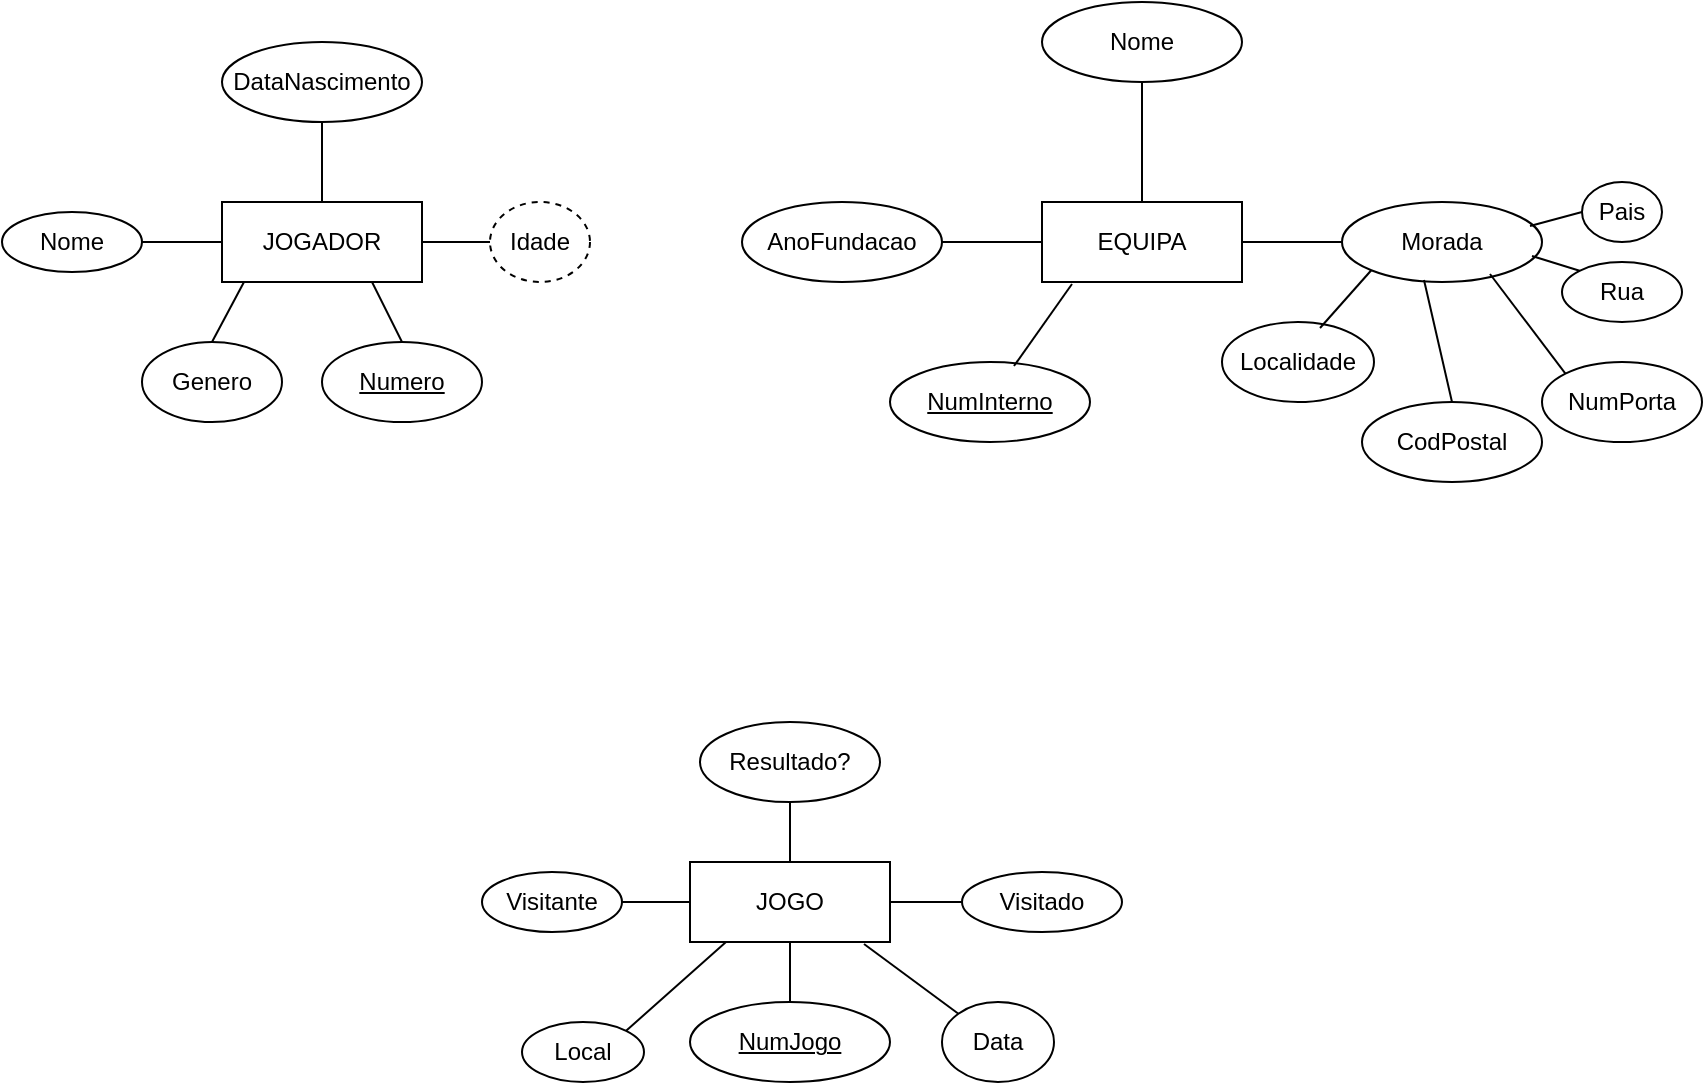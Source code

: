 <mxfile version="24.7.16">
  <diagram name="Página-1" id="YroHcQRQfUu3PY1tD6XN">
    <mxGraphModel dx="1194" dy="750" grid="1" gridSize="10" guides="1" tooltips="1" connect="1" arrows="1" fold="1" page="1" pageScale="1" pageWidth="827" pageHeight="1169" math="0" shadow="0">
      <root>
        <mxCell id="0" />
        <mxCell id="1" parent="0" />
        <mxCell id="TsyOXeWnJBEFi_HCWn3W-2" value="JOGADOR" style="whiteSpace=wrap;html=1;align=center;" vertex="1" parent="1">
          <mxGeometry x="130" y="240" width="100" height="40" as="geometry" />
        </mxCell>
        <mxCell id="TsyOXeWnJBEFi_HCWn3W-3" value="JOGO" style="whiteSpace=wrap;html=1;align=center;" vertex="1" parent="1">
          <mxGeometry x="364" y="570" width="100" height="40" as="geometry" />
        </mxCell>
        <mxCell id="TsyOXeWnJBEFi_HCWn3W-4" value="EQUIPA" style="whiteSpace=wrap;html=1;align=center;" vertex="1" parent="1">
          <mxGeometry x="540" y="240" width="100" height="40" as="geometry" />
        </mxCell>
        <mxCell id="TsyOXeWnJBEFi_HCWn3W-6" value="NumInterno" style="ellipse;whiteSpace=wrap;html=1;align=center;fontStyle=4;" vertex="1" parent="1">
          <mxGeometry x="464" y="320" width="100" height="40" as="geometry" />
        </mxCell>
        <mxCell id="TsyOXeWnJBEFi_HCWn3W-7" value="Numero" style="ellipse;whiteSpace=wrap;html=1;align=center;fontStyle=4;" vertex="1" parent="1">
          <mxGeometry x="180" y="310" width="80" height="40" as="geometry" />
        </mxCell>
        <mxCell id="TsyOXeWnJBEFi_HCWn3W-9" value="Nome" style="ellipse;whiteSpace=wrap;html=1;align=center;" vertex="1" parent="1">
          <mxGeometry x="540" y="140" width="100" height="40" as="geometry" />
        </mxCell>
        <mxCell id="TsyOXeWnJBEFi_HCWn3W-10" value="Morada" style="ellipse;whiteSpace=wrap;html=1;align=center;" vertex="1" parent="1">
          <mxGeometry x="690" y="240" width="100" height="40" as="geometry" />
        </mxCell>
        <mxCell id="TsyOXeWnJBEFi_HCWn3W-12" value="AnoFundacao" style="ellipse;whiteSpace=wrap;html=1;align=center;" vertex="1" parent="1">
          <mxGeometry x="390" y="240" width="100" height="40" as="geometry" />
        </mxCell>
        <mxCell id="TsyOXeWnJBEFi_HCWn3W-13" value="" style="endArrow=none;html=1;rounded=0;entryX=0.15;entryY=1.025;entryDx=0;entryDy=0;entryPerimeter=0;exitX=0.62;exitY=0.05;exitDx=0;exitDy=0;exitPerimeter=0;" edge="1" parent="1" source="TsyOXeWnJBEFi_HCWn3W-6" target="TsyOXeWnJBEFi_HCWn3W-4">
          <mxGeometry width="50" height="50" relative="1" as="geometry">
            <mxPoint x="390" y="390" as="sourcePoint" />
            <mxPoint x="440" y="340" as="targetPoint" />
          </mxGeometry>
        </mxCell>
        <mxCell id="TsyOXeWnJBEFi_HCWn3W-14" value="" style="endArrow=none;html=1;rounded=0;entryX=0;entryY=0.5;entryDx=0;entryDy=0;exitX=1;exitY=0.5;exitDx=0;exitDy=0;" edge="1" parent="1" source="TsyOXeWnJBEFi_HCWn3W-12" target="TsyOXeWnJBEFi_HCWn3W-4">
          <mxGeometry width="50" height="50" relative="1" as="geometry">
            <mxPoint x="390" y="390" as="sourcePoint" />
            <mxPoint x="440" y="340" as="targetPoint" />
          </mxGeometry>
        </mxCell>
        <mxCell id="TsyOXeWnJBEFi_HCWn3W-15" value="" style="endArrow=none;html=1;rounded=0;entryX=1;entryY=0.5;entryDx=0;entryDy=0;exitX=0;exitY=0.5;exitDx=0;exitDy=0;" edge="1" parent="1" source="TsyOXeWnJBEFi_HCWn3W-10" target="TsyOXeWnJBEFi_HCWn3W-4">
          <mxGeometry width="50" height="50" relative="1" as="geometry">
            <mxPoint x="480" y="310" as="sourcePoint" />
            <mxPoint x="705" y="200" as="targetPoint" />
          </mxGeometry>
        </mxCell>
        <mxCell id="TsyOXeWnJBEFi_HCWn3W-16" value="Pais" style="ellipse;whiteSpace=wrap;html=1;align=center;" vertex="1" parent="1">
          <mxGeometry x="810" y="230" width="40" height="30" as="geometry" />
        </mxCell>
        <mxCell id="TsyOXeWnJBEFi_HCWn3W-17" value="Rua" style="ellipse;whiteSpace=wrap;html=1;align=center;" vertex="1" parent="1">
          <mxGeometry x="800" y="270" width="60" height="30" as="geometry" />
        </mxCell>
        <mxCell id="TsyOXeWnJBEFi_HCWn3W-18" value="CodPostal" style="ellipse;whiteSpace=wrap;html=1;align=center;" vertex="1" parent="1">
          <mxGeometry x="700" y="340" width="90" height="40" as="geometry" />
        </mxCell>
        <mxCell id="TsyOXeWnJBEFi_HCWn3W-19" value="Localidade" style="ellipse;whiteSpace=wrap;html=1;align=center;" vertex="1" parent="1">
          <mxGeometry x="630" y="300" width="76" height="40" as="geometry" />
        </mxCell>
        <mxCell id="TsyOXeWnJBEFi_HCWn3W-20" value="NumPorta" style="ellipse;whiteSpace=wrap;html=1;align=center;" vertex="1" parent="1">
          <mxGeometry x="790" y="320" width="80" height="40" as="geometry" />
        </mxCell>
        <mxCell id="TsyOXeWnJBEFi_HCWn3W-22" value="Nome" style="ellipse;whiteSpace=wrap;html=1;align=center;" vertex="1" parent="1">
          <mxGeometry x="20" y="245" width="70" height="30" as="geometry" />
        </mxCell>
        <mxCell id="TsyOXeWnJBEFi_HCWn3W-23" value="Genero" style="ellipse;whiteSpace=wrap;html=1;align=center;" vertex="1" parent="1">
          <mxGeometry x="90" y="310" width="70" height="40" as="geometry" />
        </mxCell>
        <mxCell id="TsyOXeWnJBEFi_HCWn3W-24" value="DataNascimento" style="ellipse;whiteSpace=wrap;html=1;align=center;" vertex="1" parent="1">
          <mxGeometry x="130" y="160" width="100" height="40" as="geometry" />
        </mxCell>
        <mxCell id="TsyOXeWnJBEFi_HCWn3W-28" value="Idade" style="ellipse;whiteSpace=wrap;html=1;align=center;dashed=1;" vertex="1" parent="1">
          <mxGeometry x="264" y="240" width="50" height="40" as="geometry" />
        </mxCell>
        <mxCell id="TsyOXeWnJBEFi_HCWn3W-30" value="NumJogo" style="ellipse;whiteSpace=wrap;html=1;align=center;fontStyle=4;" vertex="1" parent="1">
          <mxGeometry x="364" y="640" width="100" height="40" as="geometry" />
        </mxCell>
        <mxCell id="TsyOXeWnJBEFi_HCWn3W-31" value="Data" style="ellipse;whiteSpace=wrap;html=1;align=center;" vertex="1" parent="1">
          <mxGeometry x="490" y="640" width="56" height="40" as="geometry" />
        </mxCell>
        <mxCell id="TsyOXeWnJBEFi_HCWn3W-32" value="Local" style="ellipse;whiteSpace=wrap;html=1;align=center;" vertex="1" parent="1">
          <mxGeometry x="280" y="650" width="61" height="30" as="geometry" />
        </mxCell>
        <mxCell id="TsyOXeWnJBEFi_HCWn3W-33" value="Visitado" style="ellipse;whiteSpace=wrap;html=1;align=center;" vertex="1" parent="1">
          <mxGeometry x="500" y="575" width="80" height="30" as="geometry" />
        </mxCell>
        <mxCell id="TsyOXeWnJBEFi_HCWn3W-34" value="Resultado?" style="ellipse;whiteSpace=wrap;html=1;align=center;" vertex="1" parent="1">
          <mxGeometry x="369" y="500" width="90" height="40" as="geometry" />
        </mxCell>
        <mxCell id="TsyOXeWnJBEFi_HCWn3W-35" value="Visitante" style="ellipse;whiteSpace=wrap;html=1;align=center;" vertex="1" parent="1">
          <mxGeometry x="260" y="575" width="70" height="30" as="geometry" />
        </mxCell>
        <mxCell id="TsyOXeWnJBEFi_HCWn3W-36" value="" style="endArrow=none;html=1;rounded=0;entryX=0.5;entryY=1;entryDx=0;entryDy=0;exitX=0.5;exitY=0;exitDx=0;exitDy=0;" edge="1" parent="1" source="TsyOXeWnJBEFi_HCWn3W-30" target="TsyOXeWnJBEFi_HCWn3W-3">
          <mxGeometry width="50" height="50" relative="1" as="geometry">
            <mxPoint x="350" y="720" as="sourcePoint" />
            <mxPoint x="400" y="670" as="targetPoint" />
          </mxGeometry>
        </mxCell>
        <mxCell id="TsyOXeWnJBEFi_HCWn3W-37" value="" style="endArrow=none;html=1;rounded=0;entryX=0.18;entryY=1;entryDx=0;entryDy=0;entryPerimeter=0;exitX=1;exitY=0;exitDx=0;exitDy=0;" edge="1" parent="1" source="TsyOXeWnJBEFi_HCWn3W-32" target="TsyOXeWnJBEFi_HCWn3W-3">
          <mxGeometry width="50" height="50" relative="1" as="geometry">
            <mxPoint x="350" y="720" as="sourcePoint" />
            <mxPoint x="400" y="670" as="targetPoint" />
          </mxGeometry>
        </mxCell>
        <mxCell id="TsyOXeWnJBEFi_HCWn3W-38" value="" style="endArrow=none;html=1;rounded=0;entryX=0;entryY=0.5;entryDx=0;entryDy=0;exitX=1;exitY=0.5;exitDx=0;exitDy=0;" edge="1" parent="1" source="TsyOXeWnJBEFi_HCWn3W-35" target="TsyOXeWnJBEFi_HCWn3W-3">
          <mxGeometry width="50" height="50" relative="1" as="geometry">
            <mxPoint x="350" y="720" as="sourcePoint" />
            <mxPoint x="400" y="670" as="targetPoint" />
          </mxGeometry>
        </mxCell>
        <mxCell id="TsyOXeWnJBEFi_HCWn3W-39" value="" style="endArrow=none;html=1;rounded=0;entryX=0.87;entryY=1.025;entryDx=0;entryDy=0;entryPerimeter=0;exitX=0;exitY=0;exitDx=0;exitDy=0;" edge="1" parent="1" source="TsyOXeWnJBEFi_HCWn3W-31" target="TsyOXeWnJBEFi_HCWn3W-3">
          <mxGeometry width="50" height="50" relative="1" as="geometry">
            <mxPoint x="350" y="720" as="sourcePoint" />
            <mxPoint x="400" y="670" as="targetPoint" />
          </mxGeometry>
        </mxCell>
        <mxCell id="TsyOXeWnJBEFi_HCWn3W-40" value="" style="endArrow=none;html=1;rounded=0;entryX=0;entryY=0.5;entryDx=0;entryDy=0;exitX=1;exitY=0.5;exitDx=0;exitDy=0;" edge="1" parent="1" source="TsyOXeWnJBEFi_HCWn3W-3" target="TsyOXeWnJBEFi_HCWn3W-33">
          <mxGeometry width="50" height="50" relative="1" as="geometry">
            <mxPoint x="350" y="720" as="sourcePoint" />
            <mxPoint x="400" y="670" as="targetPoint" />
          </mxGeometry>
        </mxCell>
        <mxCell id="TsyOXeWnJBEFi_HCWn3W-41" value="" style="endArrow=none;html=1;rounded=0;entryX=0.5;entryY=1;entryDx=0;entryDy=0;exitX=0.5;exitY=0;exitDx=0;exitDy=0;" edge="1" parent="1" source="TsyOXeWnJBEFi_HCWn3W-3" target="TsyOXeWnJBEFi_HCWn3W-34">
          <mxGeometry width="50" height="50" relative="1" as="geometry">
            <mxPoint x="350" y="720" as="sourcePoint" />
            <mxPoint x="400" y="670" as="targetPoint" />
          </mxGeometry>
        </mxCell>
        <mxCell id="TsyOXeWnJBEFi_HCWn3W-43" value="" style="endArrow=none;html=1;rounded=0;entryX=0;entryY=1;entryDx=0;entryDy=0;exitX=0.645;exitY=0.075;exitDx=0;exitDy=0;exitPerimeter=0;" edge="1" parent="1" source="TsyOXeWnJBEFi_HCWn3W-19" target="TsyOXeWnJBEFi_HCWn3W-10">
          <mxGeometry width="50" height="50" relative="1" as="geometry">
            <mxPoint x="440" y="340" as="sourcePoint" />
            <mxPoint x="490" y="290" as="targetPoint" />
          </mxGeometry>
        </mxCell>
        <mxCell id="TsyOXeWnJBEFi_HCWn3W-44" value="" style="endArrow=none;html=1;rounded=0;entryX=0.41;entryY=0.975;entryDx=0;entryDy=0;entryPerimeter=0;exitX=0.5;exitY=0;exitDx=0;exitDy=0;" edge="1" parent="1" source="TsyOXeWnJBEFi_HCWn3W-18" target="TsyOXeWnJBEFi_HCWn3W-10">
          <mxGeometry width="50" height="50" relative="1" as="geometry">
            <mxPoint x="440" y="340" as="sourcePoint" />
            <mxPoint x="490" y="290" as="targetPoint" />
          </mxGeometry>
        </mxCell>
        <mxCell id="TsyOXeWnJBEFi_HCWn3W-45" value="" style="endArrow=none;html=1;rounded=0;entryX=0.74;entryY=0.9;entryDx=0;entryDy=0;exitX=0;exitY=0;exitDx=0;exitDy=0;entryPerimeter=0;" edge="1" parent="1" source="TsyOXeWnJBEFi_HCWn3W-20" target="TsyOXeWnJBEFi_HCWn3W-10">
          <mxGeometry width="50" height="50" relative="1" as="geometry">
            <mxPoint x="440" y="340" as="sourcePoint" />
            <mxPoint x="490" y="290" as="targetPoint" />
          </mxGeometry>
        </mxCell>
        <mxCell id="TsyOXeWnJBEFi_HCWn3W-46" value="" style="endArrow=none;html=1;rounded=0;entryX=0.95;entryY=0.675;entryDx=0;entryDy=0;exitX=0;exitY=0;exitDx=0;exitDy=0;entryPerimeter=0;" edge="1" parent="1" source="TsyOXeWnJBEFi_HCWn3W-17" target="TsyOXeWnJBEFi_HCWn3W-10">
          <mxGeometry width="50" height="50" relative="1" as="geometry">
            <mxPoint x="440" y="340" as="sourcePoint" />
            <mxPoint x="490" y="290" as="targetPoint" />
          </mxGeometry>
        </mxCell>
        <mxCell id="TsyOXeWnJBEFi_HCWn3W-47" value="" style="endArrow=none;html=1;rounded=0;entryX=0.94;entryY=0.3;entryDx=0;entryDy=0;entryPerimeter=0;exitX=0;exitY=0.5;exitDx=0;exitDy=0;" edge="1" parent="1" source="TsyOXeWnJBEFi_HCWn3W-16" target="TsyOXeWnJBEFi_HCWn3W-10">
          <mxGeometry width="50" height="50" relative="1" as="geometry">
            <mxPoint x="440" y="340" as="sourcePoint" />
            <mxPoint x="490" y="290" as="targetPoint" />
          </mxGeometry>
        </mxCell>
        <mxCell id="TsyOXeWnJBEFi_HCWn3W-48" value="" style="endArrow=none;html=1;rounded=0;entryX=0.5;entryY=0;entryDx=0;entryDy=0;exitX=0.5;exitY=1;exitDx=0;exitDy=0;" edge="1" parent="1" source="TsyOXeWnJBEFi_HCWn3W-9" target="TsyOXeWnJBEFi_HCWn3W-4">
          <mxGeometry width="50" height="50" relative="1" as="geometry">
            <mxPoint x="350" y="420" as="sourcePoint" />
            <mxPoint x="400" y="370" as="targetPoint" />
          </mxGeometry>
        </mxCell>
        <mxCell id="TsyOXeWnJBEFi_HCWn3W-49" value="" style="endArrow=none;html=1;rounded=0;entryX=1;entryY=0.5;entryDx=0;entryDy=0;exitX=0;exitY=0.5;exitDx=0;exitDy=0;" edge="1" parent="1" source="TsyOXeWnJBEFi_HCWn3W-28" target="TsyOXeWnJBEFi_HCWn3W-2">
          <mxGeometry width="50" height="50" relative="1" as="geometry">
            <mxPoint x="350" y="420" as="sourcePoint" />
            <mxPoint x="400" y="370" as="targetPoint" />
          </mxGeometry>
        </mxCell>
        <mxCell id="TsyOXeWnJBEFi_HCWn3W-50" value="" style="endArrow=none;html=1;rounded=0;entryX=0.5;entryY=1;entryDx=0;entryDy=0;exitX=0.5;exitY=0;exitDx=0;exitDy=0;" edge="1" parent="1" source="TsyOXeWnJBEFi_HCWn3W-2" target="TsyOXeWnJBEFi_HCWn3W-24">
          <mxGeometry width="50" height="50" relative="1" as="geometry">
            <mxPoint x="350" y="420" as="sourcePoint" />
            <mxPoint x="400" y="370" as="targetPoint" />
          </mxGeometry>
        </mxCell>
        <mxCell id="TsyOXeWnJBEFi_HCWn3W-51" value="" style="endArrow=none;html=1;rounded=0;entryX=1;entryY=0.5;entryDx=0;entryDy=0;exitX=0;exitY=0.5;exitDx=0;exitDy=0;" edge="1" parent="1" source="TsyOXeWnJBEFi_HCWn3W-2" target="TsyOXeWnJBEFi_HCWn3W-22">
          <mxGeometry width="50" height="50" relative="1" as="geometry">
            <mxPoint x="350" y="420" as="sourcePoint" />
            <mxPoint x="400" y="370" as="targetPoint" />
          </mxGeometry>
        </mxCell>
        <mxCell id="TsyOXeWnJBEFi_HCWn3W-52" value="" style="endArrow=none;html=1;rounded=0;entryX=0.11;entryY=1;entryDx=0;entryDy=0;entryPerimeter=0;exitX=0.5;exitY=0;exitDx=0;exitDy=0;" edge="1" parent="1" source="TsyOXeWnJBEFi_HCWn3W-23" target="TsyOXeWnJBEFi_HCWn3W-2">
          <mxGeometry width="50" height="50" relative="1" as="geometry">
            <mxPoint x="350" y="420" as="sourcePoint" />
            <mxPoint x="400" y="370" as="targetPoint" />
          </mxGeometry>
        </mxCell>
        <mxCell id="TsyOXeWnJBEFi_HCWn3W-53" value="" style="endArrow=none;html=1;rounded=0;entryX=0.75;entryY=1;entryDx=0;entryDy=0;exitX=0.5;exitY=0;exitDx=0;exitDy=0;" edge="1" parent="1" source="TsyOXeWnJBEFi_HCWn3W-7" target="TsyOXeWnJBEFi_HCWn3W-2">
          <mxGeometry width="50" height="50" relative="1" as="geometry">
            <mxPoint x="350" y="420" as="sourcePoint" />
            <mxPoint x="400" y="370" as="targetPoint" />
          </mxGeometry>
        </mxCell>
      </root>
    </mxGraphModel>
  </diagram>
</mxfile>
